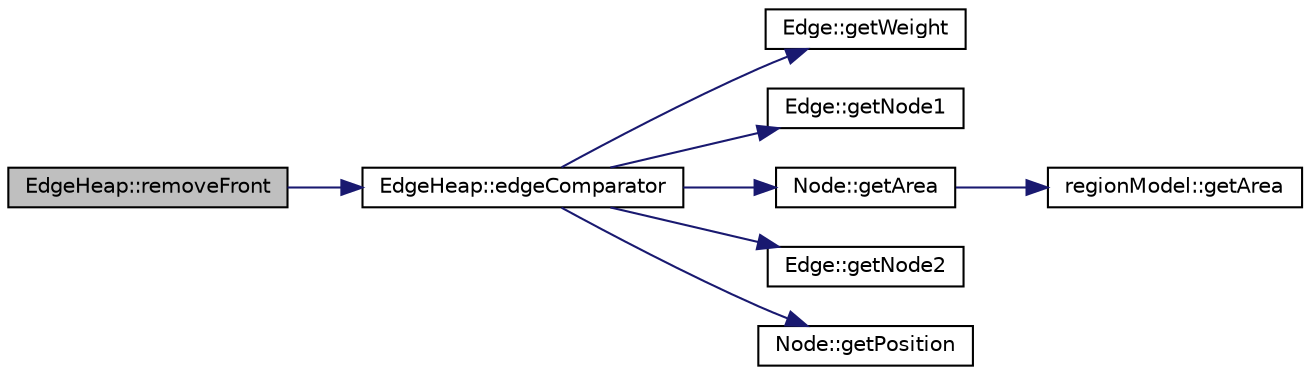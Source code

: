 digraph "EdgeHeap::removeFront"
{
  edge [fontname="Helvetica",fontsize="10",labelfontname="Helvetica",labelfontsize="10"];
  node [fontname="Helvetica",fontsize="10",shape=record];
  rankdir="LR";
  Node1 [label="EdgeHeap::removeFront",height=0.2,width=0.4,color="black", fillcolor="grey75", style="filled", fontcolor="black"];
  Node1 -> Node2 [color="midnightblue",fontsize="10",style="solid",fontname="Helvetica"];
  Node2 [label="EdgeHeap::edgeComparator",height=0.2,width=0.4,color="black", fillcolor="white", style="filled",URL="$class_edge_heap.html#add248e35c4c2443246ff6c7cd654ae9f"];
  Node2 -> Node3 [color="midnightblue",fontsize="10",style="solid",fontname="Helvetica"];
  Node3 [label="Edge::getWeight",height=0.2,width=0.4,color="black", fillcolor="white", style="filled",URL="$class_edge.html#a3a776c1ccafacdbdb10fdedd9cb329af"];
  Node2 -> Node4 [color="midnightblue",fontsize="10",style="solid",fontname="Helvetica"];
  Node4 [label="Edge::getNode1",height=0.2,width=0.4,color="black", fillcolor="white", style="filled",URL="$class_edge.html#aaaa9cb49c141b310873cd75fd493e22d"];
  Node2 -> Node5 [color="midnightblue",fontsize="10",style="solid",fontname="Helvetica"];
  Node5 [label="Node::getArea",height=0.2,width=0.4,color="black", fillcolor="white", style="filled",URL="$class_node.html#a13467fc326459c1d607547b3e9470710"];
  Node5 -> Node6 [color="midnightblue",fontsize="10",style="solid",fontname="Helvetica"];
  Node6 [label="regionModel::getArea",height=0.2,width=0.4,color="black", fillcolor="white", style="filled",URL="$classregion_model.html#a56b1a22f355e85211760055c7559cd1e"];
  Node2 -> Node7 [color="midnightblue",fontsize="10",style="solid",fontname="Helvetica"];
  Node7 [label="Edge::getNode2",height=0.2,width=0.4,color="black", fillcolor="white", style="filled",URL="$class_edge.html#a50017668f77ed019a5caceafbb1eb16f"];
  Node2 -> Node8 [color="midnightblue",fontsize="10",style="solid",fontname="Helvetica"];
  Node8 [label="Node::getPosition",height=0.2,width=0.4,color="black", fillcolor="white", style="filled",URL="$class_node.html#aa3512938403662345b64049920d1cdaf"];
}
